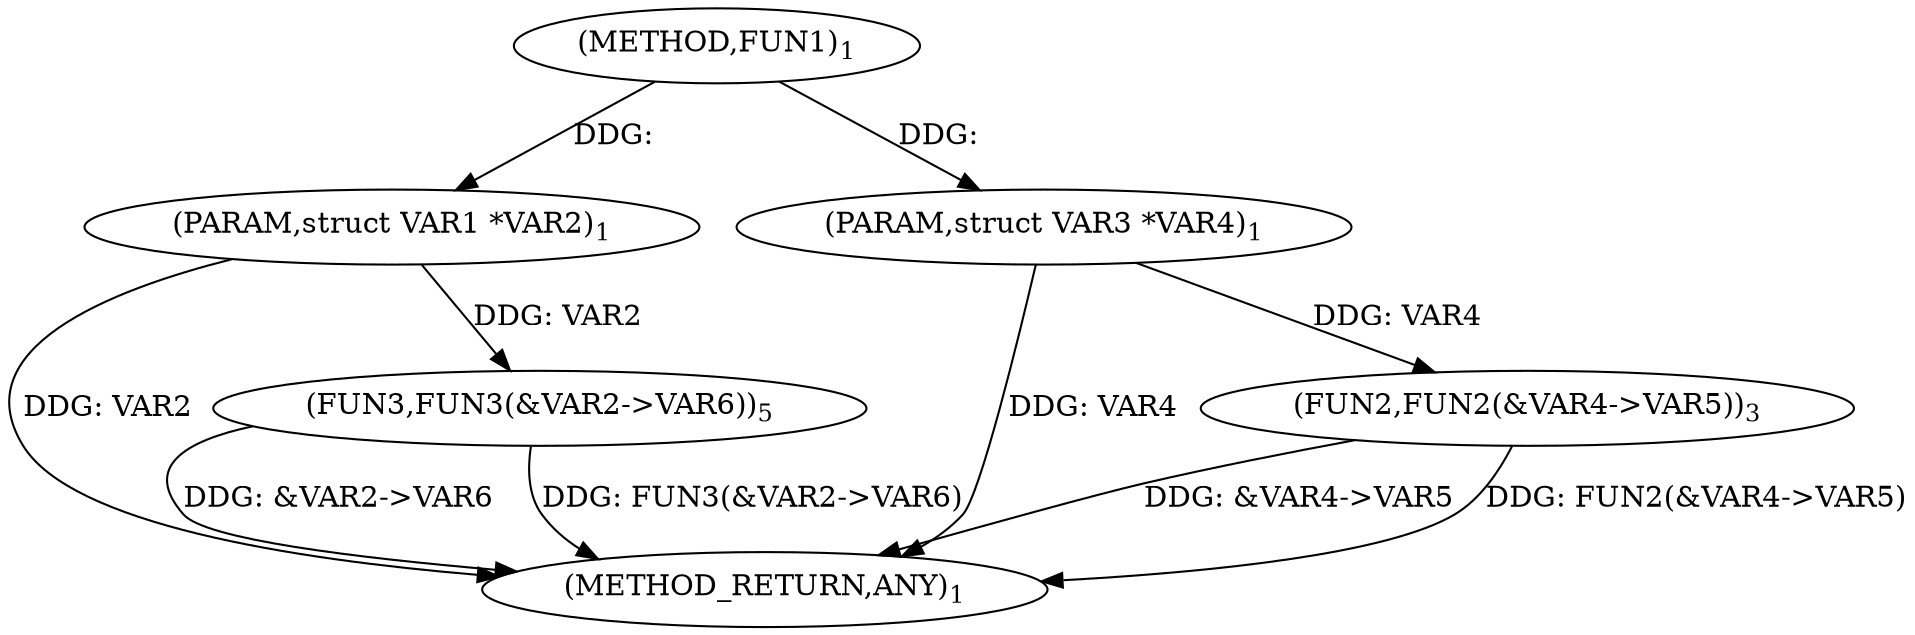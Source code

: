 digraph "FUN1" {  
"8" [label = <(METHOD,FUN1)<SUB>1</SUB>> ]
"22" [label = <(METHOD_RETURN,ANY)<SUB>1</SUB>> ]
"9" [label = <(PARAM,struct VAR1 *VAR2)<SUB>1</SUB>> ]
"10" [label = <(PARAM,struct VAR3 *VAR4)<SUB>1</SUB>> ]
"12" [label = <(FUN2,FUN2(&amp;VAR4-&gt;VAR5))<SUB>3</SUB>> ]
"17" [label = <(FUN3,FUN3(&amp;VAR2-&gt;VAR6))<SUB>5</SUB>> ]
  "9" -> "22"  [ label = "DDG: VAR2"] 
  "10" -> "22"  [ label = "DDG: VAR4"] 
  "12" -> "22"  [ label = "DDG: &amp;VAR4-&gt;VAR5"] 
  "12" -> "22"  [ label = "DDG: FUN2(&amp;VAR4-&gt;VAR5)"] 
  "17" -> "22"  [ label = "DDG: &amp;VAR2-&gt;VAR6"] 
  "17" -> "22"  [ label = "DDG: FUN3(&amp;VAR2-&gt;VAR6)"] 
  "8" -> "9"  [ label = "DDG: "] 
  "8" -> "10"  [ label = "DDG: "] 
  "10" -> "12"  [ label = "DDG: VAR4"] 
  "9" -> "17"  [ label = "DDG: VAR2"] 
}
